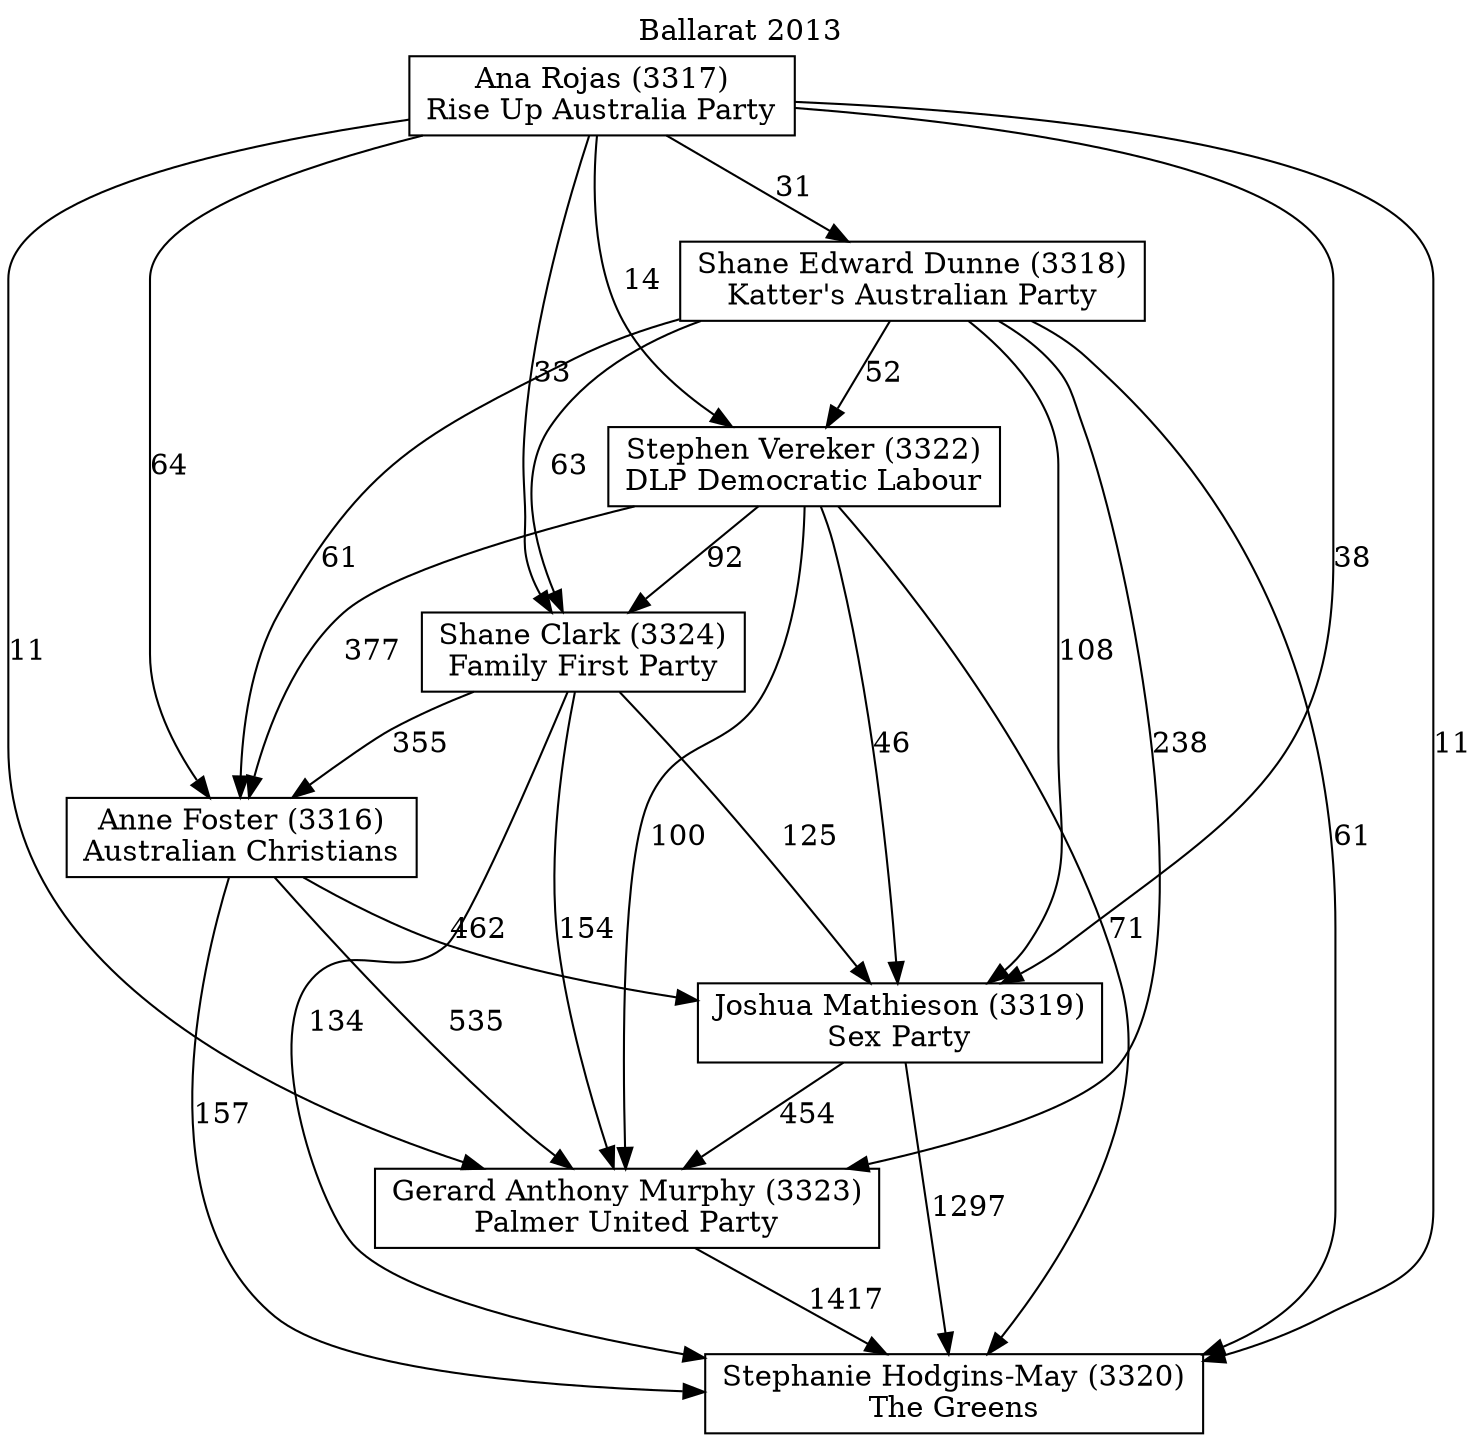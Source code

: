 // House preference flow
digraph "Stephanie Hodgins-May (3320)_Ballarat_2013" {
	graph [label="Ballarat 2013" labelloc=t mclimit=10]
	node [shape=box]
	"Stephanie Hodgins-May (3320)" [label="Stephanie Hodgins-May (3320)
The Greens"]
	"Gerard Anthony Murphy (3323)" [label="Gerard Anthony Murphy (3323)
Palmer United Party"]
	"Joshua Mathieson (3319)" [label="Joshua Mathieson (3319)
Sex Party"]
	"Anne Foster (3316)" [label="Anne Foster (3316)
Australian Christians"]
	"Shane Clark (3324)" [label="Shane Clark (3324)
Family First Party"]
	"Stephen Vereker (3322)" [label="Stephen Vereker (3322)
DLP Democratic Labour"]
	"Shane Edward Dunne (3318)" [label="Shane Edward Dunne (3318)
Katter's Australian Party"]
	"Ana Rojas (3317)" [label="Ana Rojas (3317)
Rise Up Australia Party"]
	"Stephanie Hodgins-May (3320)" [label="Stephanie Hodgins-May (3320)
The Greens"]
	"Joshua Mathieson (3319)" [label="Joshua Mathieson (3319)
Sex Party"]
	"Anne Foster (3316)" [label="Anne Foster (3316)
Australian Christians"]
	"Shane Clark (3324)" [label="Shane Clark (3324)
Family First Party"]
	"Stephen Vereker (3322)" [label="Stephen Vereker (3322)
DLP Democratic Labour"]
	"Shane Edward Dunne (3318)" [label="Shane Edward Dunne (3318)
Katter's Australian Party"]
	"Ana Rojas (3317)" [label="Ana Rojas (3317)
Rise Up Australia Party"]
	"Stephanie Hodgins-May (3320)" [label="Stephanie Hodgins-May (3320)
The Greens"]
	"Anne Foster (3316)" [label="Anne Foster (3316)
Australian Christians"]
	"Shane Clark (3324)" [label="Shane Clark (3324)
Family First Party"]
	"Stephen Vereker (3322)" [label="Stephen Vereker (3322)
DLP Democratic Labour"]
	"Shane Edward Dunne (3318)" [label="Shane Edward Dunne (3318)
Katter's Australian Party"]
	"Ana Rojas (3317)" [label="Ana Rojas (3317)
Rise Up Australia Party"]
	"Stephanie Hodgins-May (3320)" [label="Stephanie Hodgins-May (3320)
The Greens"]
	"Shane Clark (3324)" [label="Shane Clark (3324)
Family First Party"]
	"Stephen Vereker (3322)" [label="Stephen Vereker (3322)
DLP Democratic Labour"]
	"Shane Edward Dunne (3318)" [label="Shane Edward Dunne (3318)
Katter's Australian Party"]
	"Ana Rojas (3317)" [label="Ana Rojas (3317)
Rise Up Australia Party"]
	"Stephanie Hodgins-May (3320)" [label="Stephanie Hodgins-May (3320)
The Greens"]
	"Stephen Vereker (3322)" [label="Stephen Vereker (3322)
DLP Democratic Labour"]
	"Shane Edward Dunne (3318)" [label="Shane Edward Dunne (3318)
Katter's Australian Party"]
	"Ana Rojas (3317)" [label="Ana Rojas (3317)
Rise Up Australia Party"]
	"Stephanie Hodgins-May (3320)" [label="Stephanie Hodgins-May (3320)
The Greens"]
	"Shane Edward Dunne (3318)" [label="Shane Edward Dunne (3318)
Katter's Australian Party"]
	"Ana Rojas (3317)" [label="Ana Rojas (3317)
Rise Up Australia Party"]
	"Stephanie Hodgins-May (3320)" [label="Stephanie Hodgins-May (3320)
The Greens"]
	"Ana Rojas (3317)" [label="Ana Rojas (3317)
Rise Up Australia Party"]
	"Ana Rojas (3317)" [label="Ana Rojas (3317)
Rise Up Australia Party"]
	"Shane Edward Dunne (3318)" [label="Shane Edward Dunne (3318)
Katter's Australian Party"]
	"Ana Rojas (3317)" [label="Ana Rojas (3317)
Rise Up Australia Party"]
	"Ana Rojas (3317)" [label="Ana Rojas (3317)
Rise Up Australia Party"]
	"Stephen Vereker (3322)" [label="Stephen Vereker (3322)
DLP Democratic Labour"]
	"Shane Edward Dunne (3318)" [label="Shane Edward Dunne (3318)
Katter's Australian Party"]
	"Ana Rojas (3317)" [label="Ana Rojas (3317)
Rise Up Australia Party"]
	"Stephen Vereker (3322)" [label="Stephen Vereker (3322)
DLP Democratic Labour"]
	"Ana Rojas (3317)" [label="Ana Rojas (3317)
Rise Up Australia Party"]
	"Ana Rojas (3317)" [label="Ana Rojas (3317)
Rise Up Australia Party"]
	"Shane Edward Dunne (3318)" [label="Shane Edward Dunne (3318)
Katter's Australian Party"]
	"Ana Rojas (3317)" [label="Ana Rojas (3317)
Rise Up Australia Party"]
	"Ana Rojas (3317)" [label="Ana Rojas (3317)
Rise Up Australia Party"]
	"Shane Clark (3324)" [label="Shane Clark (3324)
Family First Party"]
	"Stephen Vereker (3322)" [label="Stephen Vereker (3322)
DLP Democratic Labour"]
	"Shane Edward Dunne (3318)" [label="Shane Edward Dunne (3318)
Katter's Australian Party"]
	"Ana Rojas (3317)" [label="Ana Rojas (3317)
Rise Up Australia Party"]
	"Shane Clark (3324)" [label="Shane Clark (3324)
Family First Party"]
	"Shane Edward Dunne (3318)" [label="Shane Edward Dunne (3318)
Katter's Australian Party"]
	"Ana Rojas (3317)" [label="Ana Rojas (3317)
Rise Up Australia Party"]
	"Shane Clark (3324)" [label="Shane Clark (3324)
Family First Party"]
	"Ana Rojas (3317)" [label="Ana Rojas (3317)
Rise Up Australia Party"]
	"Ana Rojas (3317)" [label="Ana Rojas (3317)
Rise Up Australia Party"]
	"Shane Edward Dunne (3318)" [label="Shane Edward Dunne (3318)
Katter's Australian Party"]
	"Ana Rojas (3317)" [label="Ana Rojas (3317)
Rise Up Australia Party"]
	"Ana Rojas (3317)" [label="Ana Rojas (3317)
Rise Up Australia Party"]
	"Stephen Vereker (3322)" [label="Stephen Vereker (3322)
DLP Democratic Labour"]
	"Shane Edward Dunne (3318)" [label="Shane Edward Dunne (3318)
Katter's Australian Party"]
	"Ana Rojas (3317)" [label="Ana Rojas (3317)
Rise Up Australia Party"]
	"Stephen Vereker (3322)" [label="Stephen Vereker (3322)
DLP Democratic Labour"]
	"Ana Rojas (3317)" [label="Ana Rojas (3317)
Rise Up Australia Party"]
	"Ana Rojas (3317)" [label="Ana Rojas (3317)
Rise Up Australia Party"]
	"Shane Edward Dunne (3318)" [label="Shane Edward Dunne (3318)
Katter's Australian Party"]
	"Ana Rojas (3317)" [label="Ana Rojas (3317)
Rise Up Australia Party"]
	"Ana Rojas (3317)" [label="Ana Rojas (3317)
Rise Up Australia Party"]
	"Anne Foster (3316)" [label="Anne Foster (3316)
Australian Christians"]
	"Shane Clark (3324)" [label="Shane Clark (3324)
Family First Party"]
	"Stephen Vereker (3322)" [label="Stephen Vereker (3322)
DLP Democratic Labour"]
	"Shane Edward Dunne (3318)" [label="Shane Edward Dunne (3318)
Katter's Australian Party"]
	"Ana Rojas (3317)" [label="Ana Rojas (3317)
Rise Up Australia Party"]
	"Anne Foster (3316)" [label="Anne Foster (3316)
Australian Christians"]
	"Stephen Vereker (3322)" [label="Stephen Vereker (3322)
DLP Democratic Labour"]
	"Shane Edward Dunne (3318)" [label="Shane Edward Dunne (3318)
Katter's Australian Party"]
	"Ana Rojas (3317)" [label="Ana Rojas (3317)
Rise Up Australia Party"]
	"Anne Foster (3316)" [label="Anne Foster (3316)
Australian Christians"]
	"Shane Edward Dunne (3318)" [label="Shane Edward Dunne (3318)
Katter's Australian Party"]
	"Ana Rojas (3317)" [label="Ana Rojas (3317)
Rise Up Australia Party"]
	"Anne Foster (3316)" [label="Anne Foster (3316)
Australian Christians"]
	"Ana Rojas (3317)" [label="Ana Rojas (3317)
Rise Up Australia Party"]
	"Ana Rojas (3317)" [label="Ana Rojas (3317)
Rise Up Australia Party"]
	"Shane Edward Dunne (3318)" [label="Shane Edward Dunne (3318)
Katter's Australian Party"]
	"Ana Rojas (3317)" [label="Ana Rojas (3317)
Rise Up Australia Party"]
	"Ana Rojas (3317)" [label="Ana Rojas (3317)
Rise Up Australia Party"]
	"Stephen Vereker (3322)" [label="Stephen Vereker (3322)
DLP Democratic Labour"]
	"Shane Edward Dunne (3318)" [label="Shane Edward Dunne (3318)
Katter's Australian Party"]
	"Ana Rojas (3317)" [label="Ana Rojas (3317)
Rise Up Australia Party"]
	"Stephen Vereker (3322)" [label="Stephen Vereker (3322)
DLP Democratic Labour"]
	"Ana Rojas (3317)" [label="Ana Rojas (3317)
Rise Up Australia Party"]
	"Ana Rojas (3317)" [label="Ana Rojas (3317)
Rise Up Australia Party"]
	"Shane Edward Dunne (3318)" [label="Shane Edward Dunne (3318)
Katter's Australian Party"]
	"Ana Rojas (3317)" [label="Ana Rojas (3317)
Rise Up Australia Party"]
	"Ana Rojas (3317)" [label="Ana Rojas (3317)
Rise Up Australia Party"]
	"Shane Clark (3324)" [label="Shane Clark (3324)
Family First Party"]
	"Stephen Vereker (3322)" [label="Stephen Vereker (3322)
DLP Democratic Labour"]
	"Shane Edward Dunne (3318)" [label="Shane Edward Dunne (3318)
Katter's Australian Party"]
	"Ana Rojas (3317)" [label="Ana Rojas (3317)
Rise Up Australia Party"]
	"Shane Clark (3324)" [label="Shane Clark (3324)
Family First Party"]
	"Shane Edward Dunne (3318)" [label="Shane Edward Dunne (3318)
Katter's Australian Party"]
	"Ana Rojas (3317)" [label="Ana Rojas (3317)
Rise Up Australia Party"]
	"Shane Clark (3324)" [label="Shane Clark (3324)
Family First Party"]
	"Ana Rojas (3317)" [label="Ana Rojas (3317)
Rise Up Australia Party"]
	"Ana Rojas (3317)" [label="Ana Rojas (3317)
Rise Up Australia Party"]
	"Shane Edward Dunne (3318)" [label="Shane Edward Dunne (3318)
Katter's Australian Party"]
	"Ana Rojas (3317)" [label="Ana Rojas (3317)
Rise Up Australia Party"]
	"Ana Rojas (3317)" [label="Ana Rojas (3317)
Rise Up Australia Party"]
	"Stephen Vereker (3322)" [label="Stephen Vereker (3322)
DLP Democratic Labour"]
	"Shane Edward Dunne (3318)" [label="Shane Edward Dunne (3318)
Katter's Australian Party"]
	"Ana Rojas (3317)" [label="Ana Rojas (3317)
Rise Up Australia Party"]
	"Stephen Vereker (3322)" [label="Stephen Vereker (3322)
DLP Democratic Labour"]
	"Ana Rojas (3317)" [label="Ana Rojas (3317)
Rise Up Australia Party"]
	"Ana Rojas (3317)" [label="Ana Rojas (3317)
Rise Up Australia Party"]
	"Shane Edward Dunne (3318)" [label="Shane Edward Dunne (3318)
Katter's Australian Party"]
	"Ana Rojas (3317)" [label="Ana Rojas (3317)
Rise Up Australia Party"]
	"Ana Rojas (3317)" [label="Ana Rojas (3317)
Rise Up Australia Party"]
	"Joshua Mathieson (3319)" [label="Joshua Mathieson (3319)
Sex Party"]
	"Anne Foster (3316)" [label="Anne Foster (3316)
Australian Christians"]
	"Shane Clark (3324)" [label="Shane Clark (3324)
Family First Party"]
	"Stephen Vereker (3322)" [label="Stephen Vereker (3322)
DLP Democratic Labour"]
	"Shane Edward Dunne (3318)" [label="Shane Edward Dunne (3318)
Katter's Australian Party"]
	"Ana Rojas (3317)" [label="Ana Rojas (3317)
Rise Up Australia Party"]
	"Joshua Mathieson (3319)" [label="Joshua Mathieson (3319)
Sex Party"]
	"Shane Clark (3324)" [label="Shane Clark (3324)
Family First Party"]
	"Stephen Vereker (3322)" [label="Stephen Vereker (3322)
DLP Democratic Labour"]
	"Shane Edward Dunne (3318)" [label="Shane Edward Dunne (3318)
Katter's Australian Party"]
	"Ana Rojas (3317)" [label="Ana Rojas (3317)
Rise Up Australia Party"]
	"Joshua Mathieson (3319)" [label="Joshua Mathieson (3319)
Sex Party"]
	"Stephen Vereker (3322)" [label="Stephen Vereker (3322)
DLP Democratic Labour"]
	"Shane Edward Dunne (3318)" [label="Shane Edward Dunne (3318)
Katter's Australian Party"]
	"Ana Rojas (3317)" [label="Ana Rojas (3317)
Rise Up Australia Party"]
	"Joshua Mathieson (3319)" [label="Joshua Mathieson (3319)
Sex Party"]
	"Shane Edward Dunne (3318)" [label="Shane Edward Dunne (3318)
Katter's Australian Party"]
	"Ana Rojas (3317)" [label="Ana Rojas (3317)
Rise Up Australia Party"]
	"Joshua Mathieson (3319)" [label="Joshua Mathieson (3319)
Sex Party"]
	"Ana Rojas (3317)" [label="Ana Rojas (3317)
Rise Up Australia Party"]
	"Ana Rojas (3317)" [label="Ana Rojas (3317)
Rise Up Australia Party"]
	"Shane Edward Dunne (3318)" [label="Shane Edward Dunne (3318)
Katter's Australian Party"]
	"Ana Rojas (3317)" [label="Ana Rojas (3317)
Rise Up Australia Party"]
	"Ana Rojas (3317)" [label="Ana Rojas (3317)
Rise Up Australia Party"]
	"Stephen Vereker (3322)" [label="Stephen Vereker (3322)
DLP Democratic Labour"]
	"Shane Edward Dunne (3318)" [label="Shane Edward Dunne (3318)
Katter's Australian Party"]
	"Ana Rojas (3317)" [label="Ana Rojas (3317)
Rise Up Australia Party"]
	"Stephen Vereker (3322)" [label="Stephen Vereker (3322)
DLP Democratic Labour"]
	"Ana Rojas (3317)" [label="Ana Rojas (3317)
Rise Up Australia Party"]
	"Ana Rojas (3317)" [label="Ana Rojas (3317)
Rise Up Australia Party"]
	"Shane Edward Dunne (3318)" [label="Shane Edward Dunne (3318)
Katter's Australian Party"]
	"Ana Rojas (3317)" [label="Ana Rojas (3317)
Rise Up Australia Party"]
	"Ana Rojas (3317)" [label="Ana Rojas (3317)
Rise Up Australia Party"]
	"Shane Clark (3324)" [label="Shane Clark (3324)
Family First Party"]
	"Stephen Vereker (3322)" [label="Stephen Vereker (3322)
DLP Democratic Labour"]
	"Shane Edward Dunne (3318)" [label="Shane Edward Dunne (3318)
Katter's Australian Party"]
	"Ana Rojas (3317)" [label="Ana Rojas (3317)
Rise Up Australia Party"]
	"Shane Clark (3324)" [label="Shane Clark (3324)
Family First Party"]
	"Shane Edward Dunne (3318)" [label="Shane Edward Dunne (3318)
Katter's Australian Party"]
	"Ana Rojas (3317)" [label="Ana Rojas (3317)
Rise Up Australia Party"]
	"Shane Clark (3324)" [label="Shane Clark (3324)
Family First Party"]
	"Ana Rojas (3317)" [label="Ana Rojas (3317)
Rise Up Australia Party"]
	"Ana Rojas (3317)" [label="Ana Rojas (3317)
Rise Up Australia Party"]
	"Shane Edward Dunne (3318)" [label="Shane Edward Dunne (3318)
Katter's Australian Party"]
	"Ana Rojas (3317)" [label="Ana Rojas (3317)
Rise Up Australia Party"]
	"Ana Rojas (3317)" [label="Ana Rojas (3317)
Rise Up Australia Party"]
	"Stephen Vereker (3322)" [label="Stephen Vereker (3322)
DLP Democratic Labour"]
	"Shane Edward Dunne (3318)" [label="Shane Edward Dunne (3318)
Katter's Australian Party"]
	"Ana Rojas (3317)" [label="Ana Rojas (3317)
Rise Up Australia Party"]
	"Stephen Vereker (3322)" [label="Stephen Vereker (3322)
DLP Democratic Labour"]
	"Ana Rojas (3317)" [label="Ana Rojas (3317)
Rise Up Australia Party"]
	"Ana Rojas (3317)" [label="Ana Rojas (3317)
Rise Up Australia Party"]
	"Shane Edward Dunne (3318)" [label="Shane Edward Dunne (3318)
Katter's Australian Party"]
	"Ana Rojas (3317)" [label="Ana Rojas (3317)
Rise Up Australia Party"]
	"Ana Rojas (3317)" [label="Ana Rojas (3317)
Rise Up Australia Party"]
	"Anne Foster (3316)" [label="Anne Foster (3316)
Australian Christians"]
	"Shane Clark (3324)" [label="Shane Clark (3324)
Family First Party"]
	"Stephen Vereker (3322)" [label="Stephen Vereker (3322)
DLP Democratic Labour"]
	"Shane Edward Dunne (3318)" [label="Shane Edward Dunne (3318)
Katter's Australian Party"]
	"Ana Rojas (3317)" [label="Ana Rojas (3317)
Rise Up Australia Party"]
	"Anne Foster (3316)" [label="Anne Foster (3316)
Australian Christians"]
	"Stephen Vereker (3322)" [label="Stephen Vereker (3322)
DLP Democratic Labour"]
	"Shane Edward Dunne (3318)" [label="Shane Edward Dunne (3318)
Katter's Australian Party"]
	"Ana Rojas (3317)" [label="Ana Rojas (3317)
Rise Up Australia Party"]
	"Anne Foster (3316)" [label="Anne Foster (3316)
Australian Christians"]
	"Shane Edward Dunne (3318)" [label="Shane Edward Dunne (3318)
Katter's Australian Party"]
	"Ana Rojas (3317)" [label="Ana Rojas (3317)
Rise Up Australia Party"]
	"Anne Foster (3316)" [label="Anne Foster (3316)
Australian Christians"]
	"Ana Rojas (3317)" [label="Ana Rojas (3317)
Rise Up Australia Party"]
	"Ana Rojas (3317)" [label="Ana Rojas (3317)
Rise Up Australia Party"]
	"Shane Edward Dunne (3318)" [label="Shane Edward Dunne (3318)
Katter's Australian Party"]
	"Ana Rojas (3317)" [label="Ana Rojas (3317)
Rise Up Australia Party"]
	"Ana Rojas (3317)" [label="Ana Rojas (3317)
Rise Up Australia Party"]
	"Stephen Vereker (3322)" [label="Stephen Vereker (3322)
DLP Democratic Labour"]
	"Shane Edward Dunne (3318)" [label="Shane Edward Dunne (3318)
Katter's Australian Party"]
	"Ana Rojas (3317)" [label="Ana Rojas (3317)
Rise Up Australia Party"]
	"Stephen Vereker (3322)" [label="Stephen Vereker (3322)
DLP Democratic Labour"]
	"Ana Rojas (3317)" [label="Ana Rojas (3317)
Rise Up Australia Party"]
	"Ana Rojas (3317)" [label="Ana Rojas (3317)
Rise Up Australia Party"]
	"Shane Edward Dunne (3318)" [label="Shane Edward Dunne (3318)
Katter's Australian Party"]
	"Ana Rojas (3317)" [label="Ana Rojas (3317)
Rise Up Australia Party"]
	"Ana Rojas (3317)" [label="Ana Rojas (3317)
Rise Up Australia Party"]
	"Shane Clark (3324)" [label="Shane Clark (3324)
Family First Party"]
	"Stephen Vereker (3322)" [label="Stephen Vereker (3322)
DLP Democratic Labour"]
	"Shane Edward Dunne (3318)" [label="Shane Edward Dunne (3318)
Katter's Australian Party"]
	"Ana Rojas (3317)" [label="Ana Rojas (3317)
Rise Up Australia Party"]
	"Shane Clark (3324)" [label="Shane Clark (3324)
Family First Party"]
	"Shane Edward Dunne (3318)" [label="Shane Edward Dunne (3318)
Katter's Australian Party"]
	"Ana Rojas (3317)" [label="Ana Rojas (3317)
Rise Up Australia Party"]
	"Shane Clark (3324)" [label="Shane Clark (3324)
Family First Party"]
	"Ana Rojas (3317)" [label="Ana Rojas (3317)
Rise Up Australia Party"]
	"Ana Rojas (3317)" [label="Ana Rojas (3317)
Rise Up Australia Party"]
	"Shane Edward Dunne (3318)" [label="Shane Edward Dunne (3318)
Katter's Australian Party"]
	"Ana Rojas (3317)" [label="Ana Rojas (3317)
Rise Up Australia Party"]
	"Ana Rojas (3317)" [label="Ana Rojas (3317)
Rise Up Australia Party"]
	"Stephen Vereker (3322)" [label="Stephen Vereker (3322)
DLP Democratic Labour"]
	"Shane Edward Dunne (3318)" [label="Shane Edward Dunne (3318)
Katter's Australian Party"]
	"Ana Rojas (3317)" [label="Ana Rojas (3317)
Rise Up Australia Party"]
	"Stephen Vereker (3322)" [label="Stephen Vereker (3322)
DLP Democratic Labour"]
	"Ana Rojas (3317)" [label="Ana Rojas (3317)
Rise Up Australia Party"]
	"Ana Rojas (3317)" [label="Ana Rojas (3317)
Rise Up Australia Party"]
	"Shane Edward Dunne (3318)" [label="Shane Edward Dunne (3318)
Katter's Australian Party"]
	"Ana Rojas (3317)" [label="Ana Rojas (3317)
Rise Up Australia Party"]
	"Ana Rojas (3317)" [label="Ana Rojas (3317)
Rise Up Australia Party"]
	"Gerard Anthony Murphy (3323)" [label="Gerard Anthony Murphy (3323)
Palmer United Party"]
	"Joshua Mathieson (3319)" [label="Joshua Mathieson (3319)
Sex Party"]
	"Anne Foster (3316)" [label="Anne Foster (3316)
Australian Christians"]
	"Shane Clark (3324)" [label="Shane Clark (3324)
Family First Party"]
	"Stephen Vereker (3322)" [label="Stephen Vereker (3322)
DLP Democratic Labour"]
	"Shane Edward Dunne (3318)" [label="Shane Edward Dunne (3318)
Katter's Australian Party"]
	"Ana Rojas (3317)" [label="Ana Rojas (3317)
Rise Up Australia Party"]
	"Gerard Anthony Murphy (3323)" [label="Gerard Anthony Murphy (3323)
Palmer United Party"]
	"Anne Foster (3316)" [label="Anne Foster (3316)
Australian Christians"]
	"Shane Clark (3324)" [label="Shane Clark (3324)
Family First Party"]
	"Stephen Vereker (3322)" [label="Stephen Vereker (3322)
DLP Democratic Labour"]
	"Shane Edward Dunne (3318)" [label="Shane Edward Dunne (3318)
Katter's Australian Party"]
	"Ana Rojas (3317)" [label="Ana Rojas (3317)
Rise Up Australia Party"]
	"Gerard Anthony Murphy (3323)" [label="Gerard Anthony Murphy (3323)
Palmer United Party"]
	"Shane Clark (3324)" [label="Shane Clark (3324)
Family First Party"]
	"Stephen Vereker (3322)" [label="Stephen Vereker (3322)
DLP Democratic Labour"]
	"Shane Edward Dunne (3318)" [label="Shane Edward Dunne (3318)
Katter's Australian Party"]
	"Ana Rojas (3317)" [label="Ana Rojas (3317)
Rise Up Australia Party"]
	"Gerard Anthony Murphy (3323)" [label="Gerard Anthony Murphy (3323)
Palmer United Party"]
	"Stephen Vereker (3322)" [label="Stephen Vereker (3322)
DLP Democratic Labour"]
	"Shane Edward Dunne (3318)" [label="Shane Edward Dunne (3318)
Katter's Australian Party"]
	"Ana Rojas (3317)" [label="Ana Rojas (3317)
Rise Up Australia Party"]
	"Gerard Anthony Murphy (3323)" [label="Gerard Anthony Murphy (3323)
Palmer United Party"]
	"Shane Edward Dunne (3318)" [label="Shane Edward Dunne (3318)
Katter's Australian Party"]
	"Ana Rojas (3317)" [label="Ana Rojas (3317)
Rise Up Australia Party"]
	"Gerard Anthony Murphy (3323)" [label="Gerard Anthony Murphy (3323)
Palmer United Party"]
	"Ana Rojas (3317)" [label="Ana Rojas (3317)
Rise Up Australia Party"]
	"Ana Rojas (3317)" [label="Ana Rojas (3317)
Rise Up Australia Party"]
	"Shane Edward Dunne (3318)" [label="Shane Edward Dunne (3318)
Katter's Australian Party"]
	"Ana Rojas (3317)" [label="Ana Rojas (3317)
Rise Up Australia Party"]
	"Ana Rojas (3317)" [label="Ana Rojas (3317)
Rise Up Australia Party"]
	"Stephen Vereker (3322)" [label="Stephen Vereker (3322)
DLP Democratic Labour"]
	"Shane Edward Dunne (3318)" [label="Shane Edward Dunne (3318)
Katter's Australian Party"]
	"Ana Rojas (3317)" [label="Ana Rojas (3317)
Rise Up Australia Party"]
	"Stephen Vereker (3322)" [label="Stephen Vereker (3322)
DLP Democratic Labour"]
	"Ana Rojas (3317)" [label="Ana Rojas (3317)
Rise Up Australia Party"]
	"Ana Rojas (3317)" [label="Ana Rojas (3317)
Rise Up Australia Party"]
	"Shane Edward Dunne (3318)" [label="Shane Edward Dunne (3318)
Katter's Australian Party"]
	"Ana Rojas (3317)" [label="Ana Rojas (3317)
Rise Up Australia Party"]
	"Ana Rojas (3317)" [label="Ana Rojas (3317)
Rise Up Australia Party"]
	"Shane Clark (3324)" [label="Shane Clark (3324)
Family First Party"]
	"Stephen Vereker (3322)" [label="Stephen Vereker (3322)
DLP Democratic Labour"]
	"Shane Edward Dunne (3318)" [label="Shane Edward Dunne (3318)
Katter's Australian Party"]
	"Ana Rojas (3317)" [label="Ana Rojas (3317)
Rise Up Australia Party"]
	"Shane Clark (3324)" [label="Shane Clark (3324)
Family First Party"]
	"Shane Edward Dunne (3318)" [label="Shane Edward Dunne (3318)
Katter's Australian Party"]
	"Ana Rojas (3317)" [label="Ana Rojas (3317)
Rise Up Australia Party"]
	"Shane Clark (3324)" [label="Shane Clark (3324)
Family First Party"]
	"Ana Rojas (3317)" [label="Ana Rojas (3317)
Rise Up Australia Party"]
	"Ana Rojas (3317)" [label="Ana Rojas (3317)
Rise Up Australia Party"]
	"Shane Edward Dunne (3318)" [label="Shane Edward Dunne (3318)
Katter's Australian Party"]
	"Ana Rojas (3317)" [label="Ana Rojas (3317)
Rise Up Australia Party"]
	"Ana Rojas (3317)" [label="Ana Rojas (3317)
Rise Up Australia Party"]
	"Stephen Vereker (3322)" [label="Stephen Vereker (3322)
DLP Democratic Labour"]
	"Shane Edward Dunne (3318)" [label="Shane Edward Dunne (3318)
Katter's Australian Party"]
	"Ana Rojas (3317)" [label="Ana Rojas (3317)
Rise Up Australia Party"]
	"Stephen Vereker (3322)" [label="Stephen Vereker (3322)
DLP Democratic Labour"]
	"Ana Rojas (3317)" [label="Ana Rojas (3317)
Rise Up Australia Party"]
	"Ana Rojas (3317)" [label="Ana Rojas (3317)
Rise Up Australia Party"]
	"Shane Edward Dunne (3318)" [label="Shane Edward Dunne (3318)
Katter's Australian Party"]
	"Ana Rojas (3317)" [label="Ana Rojas (3317)
Rise Up Australia Party"]
	"Ana Rojas (3317)" [label="Ana Rojas (3317)
Rise Up Australia Party"]
	"Anne Foster (3316)" [label="Anne Foster (3316)
Australian Christians"]
	"Shane Clark (3324)" [label="Shane Clark (3324)
Family First Party"]
	"Stephen Vereker (3322)" [label="Stephen Vereker (3322)
DLP Democratic Labour"]
	"Shane Edward Dunne (3318)" [label="Shane Edward Dunne (3318)
Katter's Australian Party"]
	"Ana Rojas (3317)" [label="Ana Rojas (3317)
Rise Up Australia Party"]
	"Anne Foster (3316)" [label="Anne Foster (3316)
Australian Christians"]
	"Stephen Vereker (3322)" [label="Stephen Vereker (3322)
DLP Democratic Labour"]
	"Shane Edward Dunne (3318)" [label="Shane Edward Dunne (3318)
Katter's Australian Party"]
	"Ana Rojas (3317)" [label="Ana Rojas (3317)
Rise Up Australia Party"]
	"Anne Foster (3316)" [label="Anne Foster (3316)
Australian Christians"]
	"Shane Edward Dunne (3318)" [label="Shane Edward Dunne (3318)
Katter's Australian Party"]
	"Ana Rojas (3317)" [label="Ana Rojas (3317)
Rise Up Australia Party"]
	"Anne Foster (3316)" [label="Anne Foster (3316)
Australian Christians"]
	"Ana Rojas (3317)" [label="Ana Rojas (3317)
Rise Up Australia Party"]
	"Ana Rojas (3317)" [label="Ana Rojas (3317)
Rise Up Australia Party"]
	"Shane Edward Dunne (3318)" [label="Shane Edward Dunne (3318)
Katter's Australian Party"]
	"Ana Rojas (3317)" [label="Ana Rojas (3317)
Rise Up Australia Party"]
	"Ana Rojas (3317)" [label="Ana Rojas (3317)
Rise Up Australia Party"]
	"Stephen Vereker (3322)" [label="Stephen Vereker (3322)
DLP Democratic Labour"]
	"Shane Edward Dunne (3318)" [label="Shane Edward Dunne (3318)
Katter's Australian Party"]
	"Ana Rojas (3317)" [label="Ana Rojas (3317)
Rise Up Australia Party"]
	"Stephen Vereker (3322)" [label="Stephen Vereker (3322)
DLP Democratic Labour"]
	"Ana Rojas (3317)" [label="Ana Rojas (3317)
Rise Up Australia Party"]
	"Ana Rojas (3317)" [label="Ana Rojas (3317)
Rise Up Australia Party"]
	"Shane Edward Dunne (3318)" [label="Shane Edward Dunne (3318)
Katter's Australian Party"]
	"Ana Rojas (3317)" [label="Ana Rojas (3317)
Rise Up Australia Party"]
	"Ana Rojas (3317)" [label="Ana Rojas (3317)
Rise Up Australia Party"]
	"Shane Clark (3324)" [label="Shane Clark (3324)
Family First Party"]
	"Stephen Vereker (3322)" [label="Stephen Vereker (3322)
DLP Democratic Labour"]
	"Shane Edward Dunne (3318)" [label="Shane Edward Dunne (3318)
Katter's Australian Party"]
	"Ana Rojas (3317)" [label="Ana Rojas (3317)
Rise Up Australia Party"]
	"Shane Clark (3324)" [label="Shane Clark (3324)
Family First Party"]
	"Shane Edward Dunne (3318)" [label="Shane Edward Dunne (3318)
Katter's Australian Party"]
	"Ana Rojas (3317)" [label="Ana Rojas (3317)
Rise Up Australia Party"]
	"Shane Clark (3324)" [label="Shane Clark (3324)
Family First Party"]
	"Ana Rojas (3317)" [label="Ana Rojas (3317)
Rise Up Australia Party"]
	"Ana Rojas (3317)" [label="Ana Rojas (3317)
Rise Up Australia Party"]
	"Shane Edward Dunne (3318)" [label="Shane Edward Dunne (3318)
Katter's Australian Party"]
	"Ana Rojas (3317)" [label="Ana Rojas (3317)
Rise Up Australia Party"]
	"Ana Rojas (3317)" [label="Ana Rojas (3317)
Rise Up Australia Party"]
	"Stephen Vereker (3322)" [label="Stephen Vereker (3322)
DLP Democratic Labour"]
	"Shane Edward Dunne (3318)" [label="Shane Edward Dunne (3318)
Katter's Australian Party"]
	"Ana Rojas (3317)" [label="Ana Rojas (3317)
Rise Up Australia Party"]
	"Stephen Vereker (3322)" [label="Stephen Vereker (3322)
DLP Democratic Labour"]
	"Ana Rojas (3317)" [label="Ana Rojas (3317)
Rise Up Australia Party"]
	"Ana Rojas (3317)" [label="Ana Rojas (3317)
Rise Up Australia Party"]
	"Shane Edward Dunne (3318)" [label="Shane Edward Dunne (3318)
Katter's Australian Party"]
	"Ana Rojas (3317)" [label="Ana Rojas (3317)
Rise Up Australia Party"]
	"Ana Rojas (3317)" [label="Ana Rojas (3317)
Rise Up Australia Party"]
	"Joshua Mathieson (3319)" [label="Joshua Mathieson (3319)
Sex Party"]
	"Anne Foster (3316)" [label="Anne Foster (3316)
Australian Christians"]
	"Shane Clark (3324)" [label="Shane Clark (3324)
Family First Party"]
	"Stephen Vereker (3322)" [label="Stephen Vereker (3322)
DLP Democratic Labour"]
	"Shane Edward Dunne (3318)" [label="Shane Edward Dunne (3318)
Katter's Australian Party"]
	"Ana Rojas (3317)" [label="Ana Rojas (3317)
Rise Up Australia Party"]
	"Joshua Mathieson (3319)" [label="Joshua Mathieson (3319)
Sex Party"]
	"Shane Clark (3324)" [label="Shane Clark (3324)
Family First Party"]
	"Stephen Vereker (3322)" [label="Stephen Vereker (3322)
DLP Democratic Labour"]
	"Shane Edward Dunne (3318)" [label="Shane Edward Dunne (3318)
Katter's Australian Party"]
	"Ana Rojas (3317)" [label="Ana Rojas (3317)
Rise Up Australia Party"]
	"Joshua Mathieson (3319)" [label="Joshua Mathieson (3319)
Sex Party"]
	"Stephen Vereker (3322)" [label="Stephen Vereker (3322)
DLP Democratic Labour"]
	"Shane Edward Dunne (3318)" [label="Shane Edward Dunne (3318)
Katter's Australian Party"]
	"Ana Rojas (3317)" [label="Ana Rojas (3317)
Rise Up Australia Party"]
	"Joshua Mathieson (3319)" [label="Joshua Mathieson (3319)
Sex Party"]
	"Shane Edward Dunne (3318)" [label="Shane Edward Dunne (3318)
Katter's Australian Party"]
	"Ana Rojas (3317)" [label="Ana Rojas (3317)
Rise Up Australia Party"]
	"Joshua Mathieson (3319)" [label="Joshua Mathieson (3319)
Sex Party"]
	"Ana Rojas (3317)" [label="Ana Rojas (3317)
Rise Up Australia Party"]
	"Ana Rojas (3317)" [label="Ana Rojas (3317)
Rise Up Australia Party"]
	"Shane Edward Dunne (3318)" [label="Shane Edward Dunne (3318)
Katter's Australian Party"]
	"Ana Rojas (3317)" [label="Ana Rojas (3317)
Rise Up Australia Party"]
	"Ana Rojas (3317)" [label="Ana Rojas (3317)
Rise Up Australia Party"]
	"Stephen Vereker (3322)" [label="Stephen Vereker (3322)
DLP Democratic Labour"]
	"Shane Edward Dunne (3318)" [label="Shane Edward Dunne (3318)
Katter's Australian Party"]
	"Ana Rojas (3317)" [label="Ana Rojas (3317)
Rise Up Australia Party"]
	"Stephen Vereker (3322)" [label="Stephen Vereker (3322)
DLP Democratic Labour"]
	"Ana Rojas (3317)" [label="Ana Rojas (3317)
Rise Up Australia Party"]
	"Ana Rojas (3317)" [label="Ana Rojas (3317)
Rise Up Australia Party"]
	"Shane Edward Dunne (3318)" [label="Shane Edward Dunne (3318)
Katter's Australian Party"]
	"Ana Rojas (3317)" [label="Ana Rojas (3317)
Rise Up Australia Party"]
	"Ana Rojas (3317)" [label="Ana Rojas (3317)
Rise Up Australia Party"]
	"Shane Clark (3324)" [label="Shane Clark (3324)
Family First Party"]
	"Stephen Vereker (3322)" [label="Stephen Vereker (3322)
DLP Democratic Labour"]
	"Shane Edward Dunne (3318)" [label="Shane Edward Dunne (3318)
Katter's Australian Party"]
	"Ana Rojas (3317)" [label="Ana Rojas (3317)
Rise Up Australia Party"]
	"Shane Clark (3324)" [label="Shane Clark (3324)
Family First Party"]
	"Shane Edward Dunne (3318)" [label="Shane Edward Dunne (3318)
Katter's Australian Party"]
	"Ana Rojas (3317)" [label="Ana Rojas (3317)
Rise Up Australia Party"]
	"Shane Clark (3324)" [label="Shane Clark (3324)
Family First Party"]
	"Ana Rojas (3317)" [label="Ana Rojas (3317)
Rise Up Australia Party"]
	"Ana Rojas (3317)" [label="Ana Rojas (3317)
Rise Up Australia Party"]
	"Shane Edward Dunne (3318)" [label="Shane Edward Dunne (3318)
Katter's Australian Party"]
	"Ana Rojas (3317)" [label="Ana Rojas (3317)
Rise Up Australia Party"]
	"Ana Rojas (3317)" [label="Ana Rojas (3317)
Rise Up Australia Party"]
	"Stephen Vereker (3322)" [label="Stephen Vereker (3322)
DLP Democratic Labour"]
	"Shane Edward Dunne (3318)" [label="Shane Edward Dunne (3318)
Katter's Australian Party"]
	"Ana Rojas (3317)" [label="Ana Rojas (3317)
Rise Up Australia Party"]
	"Stephen Vereker (3322)" [label="Stephen Vereker (3322)
DLP Democratic Labour"]
	"Ana Rojas (3317)" [label="Ana Rojas (3317)
Rise Up Australia Party"]
	"Ana Rojas (3317)" [label="Ana Rojas (3317)
Rise Up Australia Party"]
	"Shane Edward Dunne (3318)" [label="Shane Edward Dunne (3318)
Katter's Australian Party"]
	"Ana Rojas (3317)" [label="Ana Rojas (3317)
Rise Up Australia Party"]
	"Ana Rojas (3317)" [label="Ana Rojas (3317)
Rise Up Australia Party"]
	"Anne Foster (3316)" [label="Anne Foster (3316)
Australian Christians"]
	"Shane Clark (3324)" [label="Shane Clark (3324)
Family First Party"]
	"Stephen Vereker (3322)" [label="Stephen Vereker (3322)
DLP Democratic Labour"]
	"Shane Edward Dunne (3318)" [label="Shane Edward Dunne (3318)
Katter's Australian Party"]
	"Ana Rojas (3317)" [label="Ana Rojas (3317)
Rise Up Australia Party"]
	"Anne Foster (3316)" [label="Anne Foster (3316)
Australian Christians"]
	"Stephen Vereker (3322)" [label="Stephen Vereker (3322)
DLP Democratic Labour"]
	"Shane Edward Dunne (3318)" [label="Shane Edward Dunne (3318)
Katter's Australian Party"]
	"Ana Rojas (3317)" [label="Ana Rojas (3317)
Rise Up Australia Party"]
	"Anne Foster (3316)" [label="Anne Foster (3316)
Australian Christians"]
	"Shane Edward Dunne (3318)" [label="Shane Edward Dunne (3318)
Katter's Australian Party"]
	"Ana Rojas (3317)" [label="Ana Rojas (3317)
Rise Up Australia Party"]
	"Anne Foster (3316)" [label="Anne Foster (3316)
Australian Christians"]
	"Ana Rojas (3317)" [label="Ana Rojas (3317)
Rise Up Australia Party"]
	"Ana Rojas (3317)" [label="Ana Rojas (3317)
Rise Up Australia Party"]
	"Shane Edward Dunne (3318)" [label="Shane Edward Dunne (3318)
Katter's Australian Party"]
	"Ana Rojas (3317)" [label="Ana Rojas (3317)
Rise Up Australia Party"]
	"Ana Rojas (3317)" [label="Ana Rojas (3317)
Rise Up Australia Party"]
	"Stephen Vereker (3322)" [label="Stephen Vereker (3322)
DLP Democratic Labour"]
	"Shane Edward Dunne (3318)" [label="Shane Edward Dunne (3318)
Katter's Australian Party"]
	"Ana Rojas (3317)" [label="Ana Rojas (3317)
Rise Up Australia Party"]
	"Stephen Vereker (3322)" [label="Stephen Vereker (3322)
DLP Democratic Labour"]
	"Ana Rojas (3317)" [label="Ana Rojas (3317)
Rise Up Australia Party"]
	"Ana Rojas (3317)" [label="Ana Rojas (3317)
Rise Up Australia Party"]
	"Shane Edward Dunne (3318)" [label="Shane Edward Dunne (3318)
Katter's Australian Party"]
	"Ana Rojas (3317)" [label="Ana Rojas (3317)
Rise Up Australia Party"]
	"Ana Rojas (3317)" [label="Ana Rojas (3317)
Rise Up Australia Party"]
	"Shane Clark (3324)" [label="Shane Clark (3324)
Family First Party"]
	"Stephen Vereker (3322)" [label="Stephen Vereker (3322)
DLP Democratic Labour"]
	"Shane Edward Dunne (3318)" [label="Shane Edward Dunne (3318)
Katter's Australian Party"]
	"Ana Rojas (3317)" [label="Ana Rojas (3317)
Rise Up Australia Party"]
	"Shane Clark (3324)" [label="Shane Clark (3324)
Family First Party"]
	"Shane Edward Dunne (3318)" [label="Shane Edward Dunne (3318)
Katter's Australian Party"]
	"Ana Rojas (3317)" [label="Ana Rojas (3317)
Rise Up Australia Party"]
	"Shane Clark (3324)" [label="Shane Clark (3324)
Family First Party"]
	"Ana Rojas (3317)" [label="Ana Rojas (3317)
Rise Up Australia Party"]
	"Ana Rojas (3317)" [label="Ana Rojas (3317)
Rise Up Australia Party"]
	"Shane Edward Dunne (3318)" [label="Shane Edward Dunne (3318)
Katter's Australian Party"]
	"Ana Rojas (3317)" [label="Ana Rojas (3317)
Rise Up Australia Party"]
	"Ana Rojas (3317)" [label="Ana Rojas (3317)
Rise Up Australia Party"]
	"Stephen Vereker (3322)" [label="Stephen Vereker (3322)
DLP Democratic Labour"]
	"Shane Edward Dunne (3318)" [label="Shane Edward Dunne (3318)
Katter's Australian Party"]
	"Ana Rojas (3317)" [label="Ana Rojas (3317)
Rise Up Australia Party"]
	"Stephen Vereker (3322)" [label="Stephen Vereker (3322)
DLP Democratic Labour"]
	"Ana Rojas (3317)" [label="Ana Rojas (3317)
Rise Up Australia Party"]
	"Ana Rojas (3317)" [label="Ana Rojas (3317)
Rise Up Australia Party"]
	"Shane Edward Dunne (3318)" [label="Shane Edward Dunne (3318)
Katter's Australian Party"]
	"Ana Rojas (3317)" [label="Ana Rojas (3317)
Rise Up Australia Party"]
	"Ana Rojas (3317)" [label="Ana Rojas (3317)
Rise Up Australia Party"]
	"Gerard Anthony Murphy (3323)" -> "Stephanie Hodgins-May (3320)" [label=1417]
	"Joshua Mathieson (3319)" -> "Gerard Anthony Murphy (3323)" [label=454]
	"Anne Foster (3316)" -> "Joshua Mathieson (3319)" [label=462]
	"Shane Clark (3324)" -> "Anne Foster (3316)" [label=355]
	"Stephen Vereker (3322)" -> "Shane Clark (3324)" [label=92]
	"Shane Edward Dunne (3318)" -> "Stephen Vereker (3322)" [label=52]
	"Ana Rojas (3317)" -> "Shane Edward Dunne (3318)" [label=31]
	"Joshua Mathieson (3319)" -> "Stephanie Hodgins-May (3320)" [label=1297]
	"Anne Foster (3316)" -> "Stephanie Hodgins-May (3320)" [label=157]
	"Shane Clark (3324)" -> "Stephanie Hodgins-May (3320)" [label=134]
	"Stephen Vereker (3322)" -> "Stephanie Hodgins-May (3320)" [label=71]
	"Shane Edward Dunne (3318)" -> "Stephanie Hodgins-May (3320)" [label=61]
	"Ana Rojas (3317)" -> "Stephanie Hodgins-May (3320)" [label=11]
	"Ana Rojas (3317)" -> "Stephen Vereker (3322)" [label=14]
	"Shane Edward Dunne (3318)" -> "Shane Clark (3324)" [label=63]
	"Ana Rojas (3317)" -> "Shane Clark (3324)" [label=33]
	"Stephen Vereker (3322)" -> "Anne Foster (3316)" [label=377]
	"Shane Edward Dunne (3318)" -> "Anne Foster (3316)" [label=61]
	"Ana Rojas (3317)" -> "Anne Foster (3316)" [label=64]
	"Shane Clark (3324)" -> "Joshua Mathieson (3319)" [label=125]
	"Stephen Vereker (3322)" -> "Joshua Mathieson (3319)" [label=46]
	"Shane Edward Dunne (3318)" -> "Joshua Mathieson (3319)" [label=108]
	"Ana Rojas (3317)" -> "Joshua Mathieson (3319)" [label=38]
	"Anne Foster (3316)" -> "Gerard Anthony Murphy (3323)" [label=535]
	"Shane Clark (3324)" -> "Gerard Anthony Murphy (3323)" [label=154]
	"Stephen Vereker (3322)" -> "Gerard Anthony Murphy (3323)" [label=100]
	"Shane Edward Dunne (3318)" -> "Gerard Anthony Murphy (3323)" [label=238]
	"Ana Rojas (3317)" -> "Gerard Anthony Murphy (3323)" [label=11]
}

